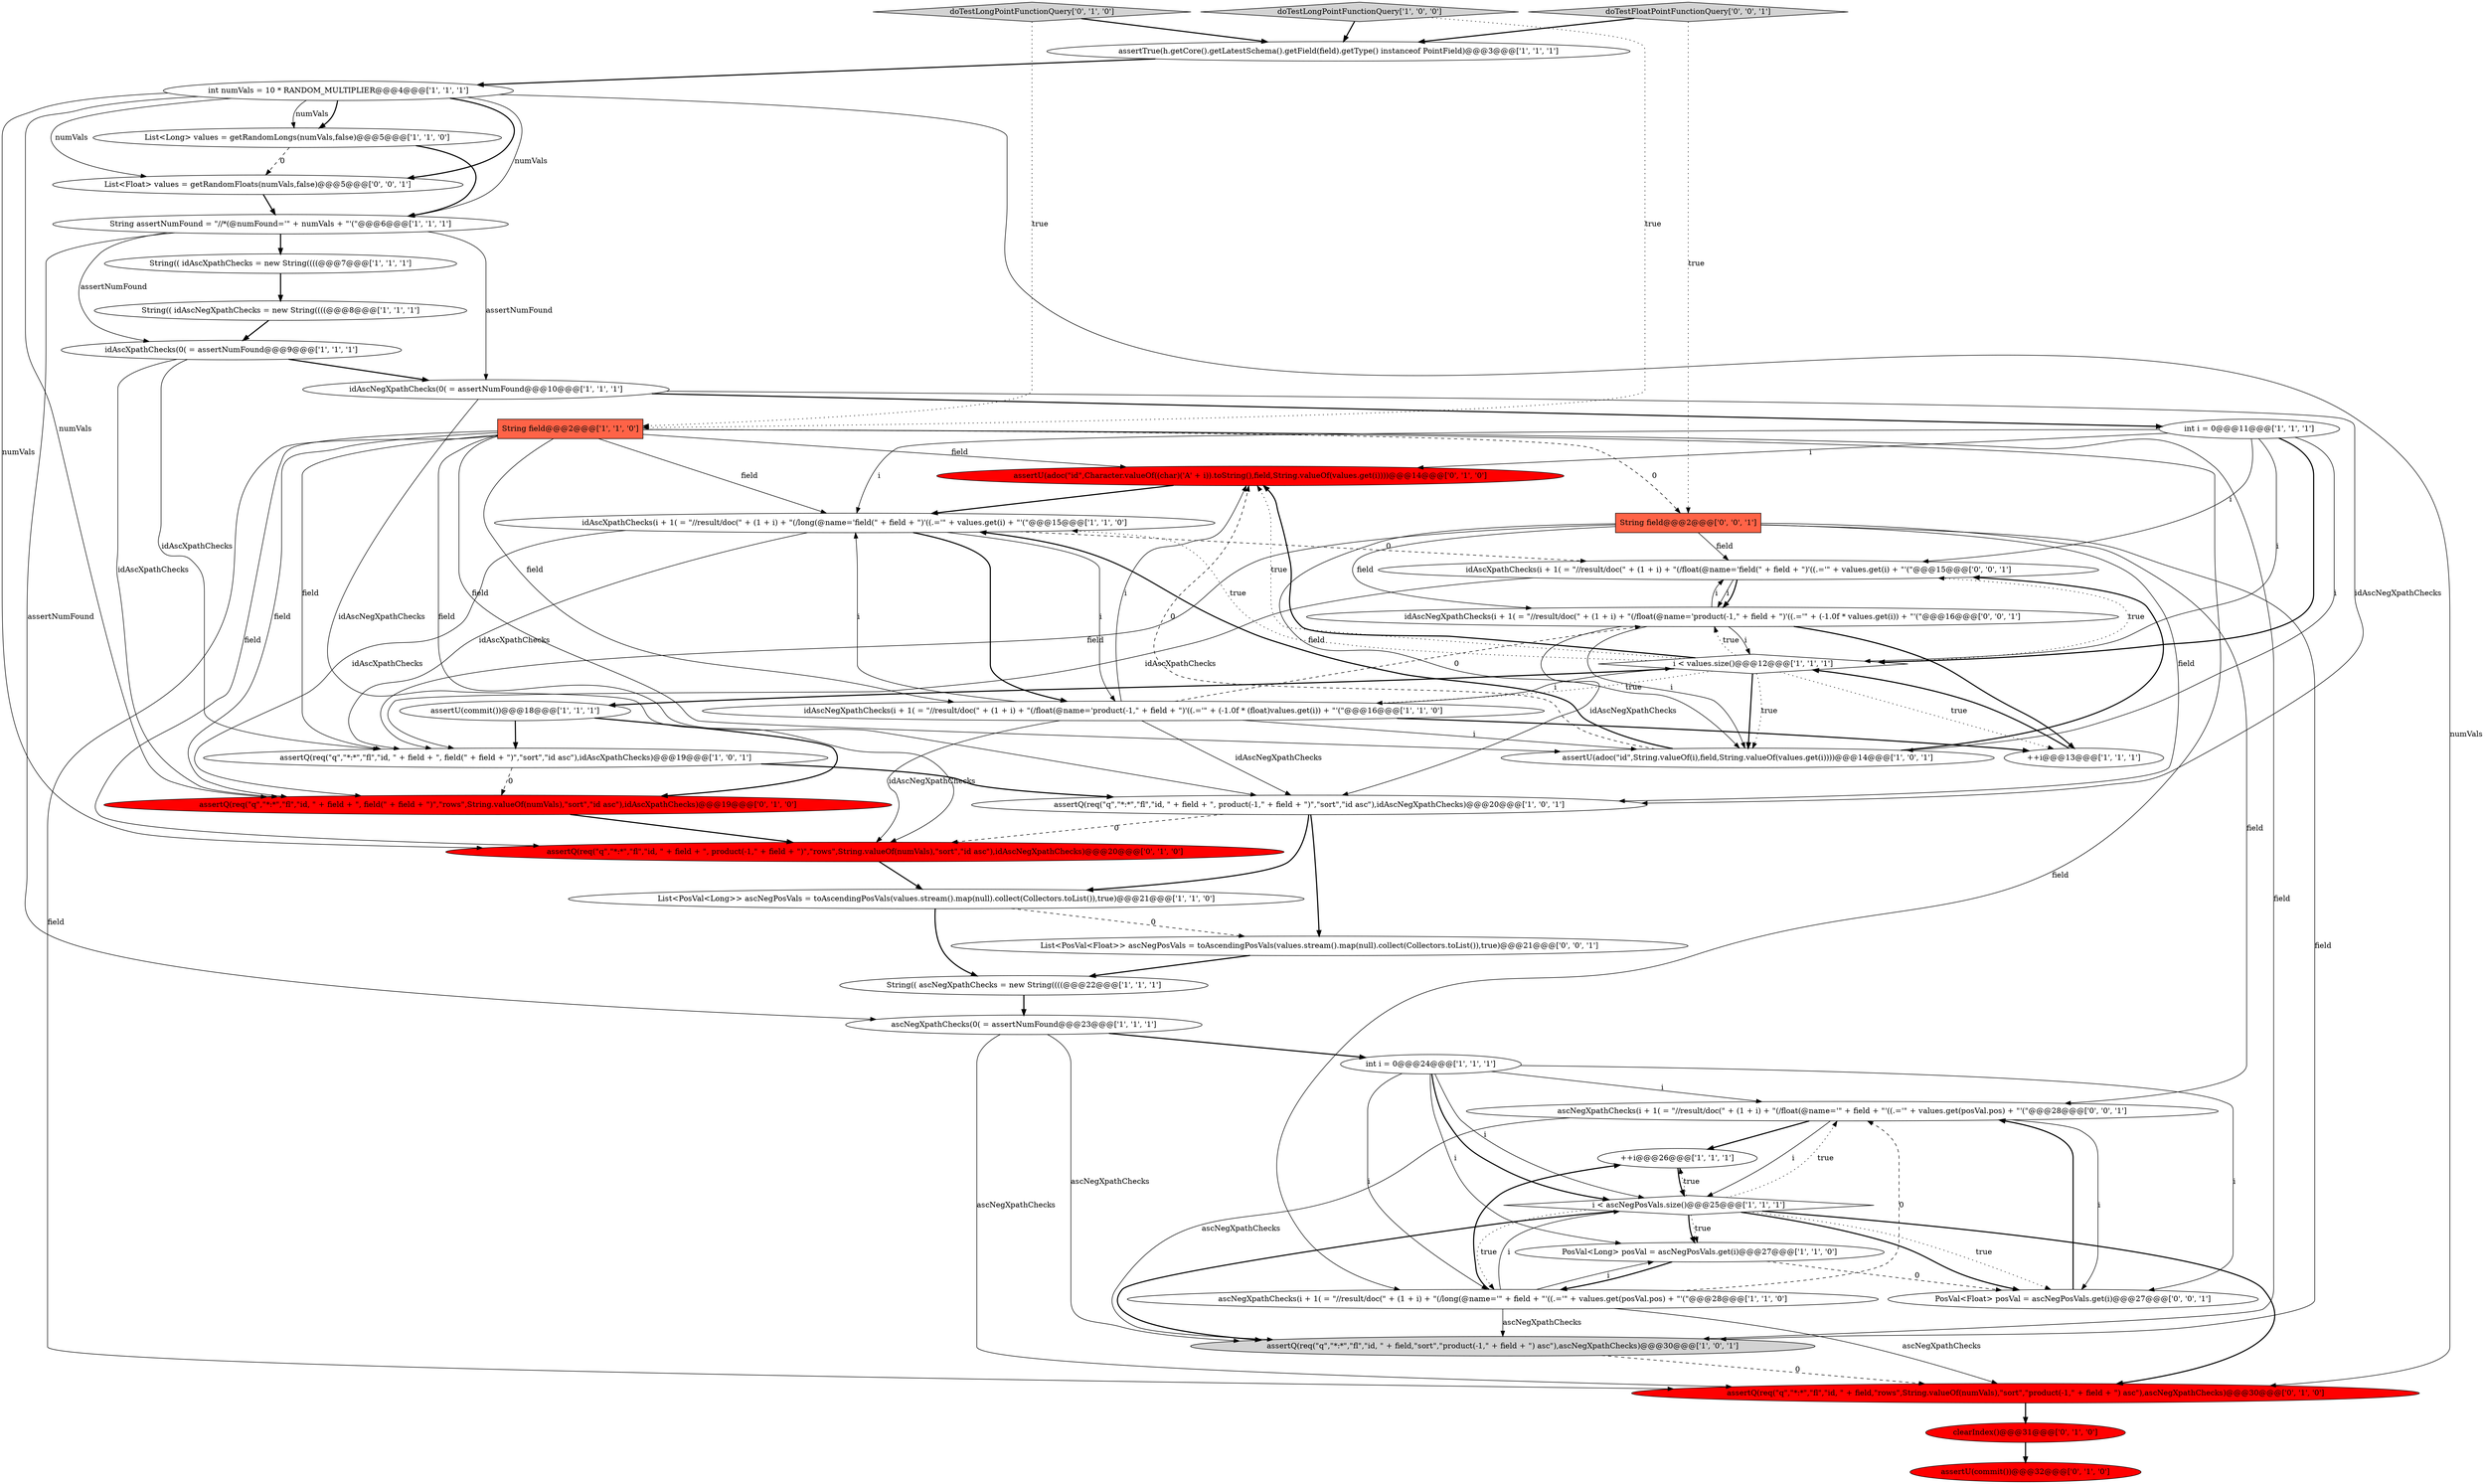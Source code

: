 digraph {
34 [style = filled, label = "assertQ(req(\"q\",\"*:*\",\"fl\",\"id, \" + field + \", product(-1,\" + field + \")\",\"rows\",String.valueOf(numVals),\"sort\",\"id asc\"),idAscNegXpathChecks)@@@20@@@['0', '1', '0']", fillcolor = red, shape = ellipse image = "AAA1AAABBB2BBB"];
26 [style = filled, label = "List<PosVal<Long>> ascNegPosVals = toAscendingPosVals(values.stream().map(null).collect(Collectors.toList()),true)@@@21@@@['1', '1', '0']", fillcolor = white, shape = ellipse image = "AAA0AAABBB1BBB"];
36 [style = filled, label = "ascNegXpathChecks(i + 1( = \"//result/doc(\" + (1 + i) + \"(/float(@name='\" + field + \"'((.='\" + values.get(posVal.pos) + \"'(\"@@@28@@@['0', '0', '1']", fillcolor = white, shape = ellipse image = "AAA0AAABBB3BBB"];
9 [style = filled, label = "ascNegXpathChecks(0( = assertNumFound@@@23@@@['1', '1', '1']", fillcolor = white, shape = ellipse image = "AAA0AAABBB1BBB"];
5 [style = filled, label = "doTestLongPointFunctionQuery['1', '0', '0']", fillcolor = lightgray, shape = diamond image = "AAA0AAABBB1BBB"];
13 [style = filled, label = "i < values.size()@@@12@@@['1', '1', '1']", fillcolor = white, shape = diamond image = "AAA0AAABBB1BBB"];
23 [style = filled, label = "idAscXpathChecks(0( = assertNumFound@@@9@@@['1', '1', '1']", fillcolor = white, shape = ellipse image = "AAA0AAABBB1BBB"];
27 [style = filled, label = "assertQ(req(\"q\",\"*:*\",\"fl\",\"id, \" + field + \", field(\" + field + \")\",\"sort\",\"id asc\"),idAscXpathChecks)@@@19@@@['1', '0', '1']", fillcolor = white, shape = ellipse image = "AAA0AAABBB1BBB"];
38 [style = filled, label = "idAscNegXpathChecks(i + 1( = \"//result/doc(\" + (1 + i) + \"(/float(@name='product(-1,\" + field + \")'((.='\" + (-1.0f * values.get(i)) + \"'(\"@@@16@@@['0', '0', '1']", fillcolor = white, shape = ellipse image = "AAA0AAABBB3BBB"];
11 [style = filled, label = "assertQ(req(\"q\",\"*:*\",\"fl\",\"id, \" + field + \", product(-1,\" + field + \")\",\"sort\",\"id asc\"),idAscNegXpathChecks)@@@20@@@['1', '0', '1']", fillcolor = white, shape = ellipse image = "AAA0AAABBB1BBB"];
15 [style = filled, label = "String(( idAscXpathChecks = new String((((@@@7@@@['1', '1', '1']", fillcolor = white, shape = ellipse image = "AAA0AAABBB1BBB"];
30 [style = filled, label = "assertU(adoc(\"id\",Character.valueOf((char)('A' + i)).toString(),field,String.valueOf(values.get(i))))@@@14@@@['0', '1', '0']", fillcolor = red, shape = ellipse image = "AAA1AAABBB2BBB"];
8 [style = filled, label = "String field@@@2@@@['1', '1', '0']", fillcolor = tomato, shape = box image = "AAA0AAABBB1BBB"];
10 [style = filled, label = "ascNegXpathChecks(i + 1( = \"//result/doc(\" + (1 + i) + \"(/long(@name='\" + field + \"'((.='\" + values.get(posVal.pos) + \"'(\"@@@28@@@['1', '1', '0']", fillcolor = white, shape = ellipse image = "AAA0AAABBB1BBB"];
35 [style = filled, label = "PosVal<Float> posVal = ascNegPosVals.get(i)@@@27@@@['0', '0', '1']", fillcolor = white, shape = ellipse image = "AAA0AAABBB3BBB"];
41 [style = filled, label = "String field@@@2@@@['0', '0', '1']", fillcolor = tomato, shape = box image = "AAA0AAABBB3BBB"];
1 [style = filled, label = "String(( ascNegXpathChecks = new String((((@@@22@@@['1', '1', '1']", fillcolor = white, shape = ellipse image = "AAA0AAABBB1BBB"];
17 [style = filled, label = "++i@@@26@@@['1', '1', '1']", fillcolor = white, shape = ellipse image = "AAA0AAABBB1BBB"];
4 [style = filled, label = "idAscXpathChecks(i + 1( = \"//result/doc(\" + (1 + i) + \"(/long(@name='field(\" + field + \")'((.='\" + values.get(i) + \"'(\"@@@15@@@['1', '1', '0']", fillcolor = white, shape = ellipse image = "AAA0AAABBB1BBB"];
22 [style = filled, label = "assertTrue(h.getCore().getLatestSchema().getField(field).getType() instanceof PointField)@@@3@@@['1', '1', '1']", fillcolor = white, shape = ellipse image = "AAA0AAABBB1BBB"];
2 [style = filled, label = "assertQ(req(\"q\",\"*:*\",\"fl\",\"id, \" + field,\"sort\",\"product(-1,\" + field + \") asc\"),ascNegXpathChecks)@@@30@@@['1', '0', '1']", fillcolor = lightgray, shape = ellipse image = "AAA0AAABBB1BBB"];
24 [style = filled, label = "assertU(commit())@@@18@@@['1', '1', '1']", fillcolor = white, shape = ellipse image = "AAA0AAABBB1BBB"];
39 [style = filled, label = "doTestFloatPointFunctionQuery['0', '0', '1']", fillcolor = lightgray, shape = diamond image = "AAA0AAABBB3BBB"];
19 [style = filled, label = "int i = 0@@@11@@@['1', '1', '1']", fillcolor = white, shape = ellipse image = "AAA0AAABBB1BBB"];
20 [style = filled, label = "int numVals = 10 * RANDOM_MULTIPLIER@@@4@@@['1', '1', '1']", fillcolor = white, shape = ellipse image = "AAA0AAABBB1BBB"];
6 [style = filled, label = "i < ascNegPosVals.size()@@@25@@@['1', '1', '1']", fillcolor = white, shape = diamond image = "AAA0AAABBB1BBB"];
42 [style = filled, label = "idAscXpathChecks(i + 1( = \"//result/doc(\" + (1 + i) + \"(/float(@name='field(\" + field + \")'((.='\" + values.get(i) + \"'(\"@@@15@@@['0', '0', '1']", fillcolor = white, shape = ellipse image = "AAA0AAABBB3BBB"];
28 [style = filled, label = "assertQ(req(\"q\",\"*:*\",\"fl\",\"id, \" + field,\"rows\",String.valueOf(numVals),\"sort\",\"product(-1,\" + field + \") asc\"),ascNegXpathChecks)@@@30@@@['0', '1', '0']", fillcolor = red, shape = ellipse image = "AAA1AAABBB2BBB"];
33 [style = filled, label = "assertQ(req(\"q\",\"*:*\",\"fl\",\"id, \" + field + \", field(\" + field + \")\",\"rows\",String.valueOf(numVals),\"sort\",\"id asc\"),idAscXpathChecks)@@@19@@@['0', '1', '0']", fillcolor = red, shape = ellipse image = "AAA1AAABBB2BBB"];
31 [style = filled, label = "assertU(commit())@@@32@@@['0', '1', '0']", fillcolor = red, shape = ellipse image = "AAA1AAABBB2BBB"];
37 [style = filled, label = "List<PosVal<Float>> ascNegPosVals = toAscendingPosVals(values.stream().map(null).collect(Collectors.toList()),true)@@@21@@@['0', '0', '1']", fillcolor = white, shape = ellipse image = "AAA0AAABBB3BBB"];
16 [style = filled, label = "List<Long> values = getRandomLongs(numVals,false)@@@5@@@['1', '1', '0']", fillcolor = white, shape = ellipse image = "AAA0AAABBB1BBB"];
12 [style = filled, label = "idAscNegXpathChecks(0( = assertNumFound@@@10@@@['1', '1', '1']", fillcolor = white, shape = ellipse image = "AAA0AAABBB1BBB"];
32 [style = filled, label = "clearIndex()@@@31@@@['0', '1', '0']", fillcolor = red, shape = ellipse image = "AAA1AAABBB2BBB"];
7 [style = filled, label = "String(( idAscNegXpathChecks = new String((((@@@8@@@['1', '1', '1']", fillcolor = white, shape = ellipse image = "AAA0AAABBB1BBB"];
14 [style = filled, label = "assertU(adoc(\"id\",String.valueOf(i),field,String.valueOf(values.get(i))))@@@14@@@['1', '0', '1']", fillcolor = white, shape = ellipse image = "AAA0AAABBB1BBB"];
29 [style = filled, label = "doTestLongPointFunctionQuery['0', '1', '0']", fillcolor = lightgray, shape = diamond image = "AAA0AAABBB2BBB"];
25 [style = filled, label = "String assertNumFound = \"//*(@numFound='\" + numVals + \"'(\"@@@6@@@['1', '1', '1']", fillcolor = white, shape = ellipse image = "AAA0AAABBB1BBB"];
18 [style = filled, label = "PosVal<Long> posVal = ascNegPosVals.get(i)@@@27@@@['1', '1', '0']", fillcolor = white, shape = ellipse image = "AAA0AAABBB1BBB"];
0 [style = filled, label = "int i = 0@@@24@@@['1', '1', '1']", fillcolor = white, shape = ellipse image = "AAA0AAABBB1BBB"];
21 [style = filled, label = "++i@@@13@@@['1', '1', '1']", fillcolor = white, shape = ellipse image = "AAA0AAABBB1BBB"];
40 [style = filled, label = "List<Float> values = getRandomFloats(numVals,false)@@@5@@@['0', '0', '1']", fillcolor = white, shape = ellipse image = "AAA0AAABBB3BBB"];
3 [style = filled, label = "idAscNegXpathChecks(i + 1( = \"//result/doc(\" + (1 + i) + \"(/float(@name='product(-1,\" + field + \")'((.='\" + (-1.0f * (float)values.get(i)) + \"'(\"@@@16@@@['1', '1', '0']", fillcolor = white, shape = ellipse image = "AAA0AAABBB1BBB"];
9->2 [style = solid, label="ascNegXpathChecks"];
6->35 [style = bold, label=""];
0->18 [style = solid, label="i"];
10->36 [style = dashed, label="0"];
40->25 [style = bold, label=""];
25->23 [style = solid, label="assertNumFound"];
10->17 [style = bold, label=""];
8->2 [style = solid, label="field"];
29->8 [style = dotted, label="true"];
3->4 [style = solid, label="i"];
6->18 [style = dotted, label="true"];
20->16 [style = bold, label=""];
34->26 [style = bold, label=""];
13->21 [style = dotted, label="true"];
8->30 [style = solid, label="field"];
25->15 [style = bold, label=""];
41->2 [style = solid, label="field"];
4->27 [style = solid, label="idAscXpathChecks"];
23->12 [style = bold, label=""];
3->30 [style = solid, label="i"];
41->14 [style = solid, label="field"];
3->14 [style = solid, label="i"];
36->17 [style = bold, label=""];
13->14 [style = bold, label=""];
24->27 [style = bold, label=""];
13->4 [style = dotted, label="true"];
21->13 [style = bold, label=""];
4->3 [style = bold, label=""];
13->3 [style = dotted, label="true"];
36->6 [style = solid, label="i"];
37->1 [style = bold, label=""];
8->28 [style = solid, label="field"];
26->1 [style = bold, label=""];
3->38 [style = dashed, label="0"];
20->28 [style = solid, label="numVals"];
23->33 [style = solid, label="idAscXpathChecks"];
11->37 [style = bold, label=""];
3->13 [style = solid, label="i"];
38->14 [style = solid, label="i"];
20->40 [style = solid, label="numVals"];
10->6 [style = solid, label="i"];
36->2 [style = solid, label="ascNegXpathChecks"];
6->2 [style = bold, label=""];
39->22 [style = bold, label=""];
19->13 [style = bold, label=""];
27->11 [style = bold, label=""];
22->20 [style = bold, label=""];
25->12 [style = solid, label="assertNumFound"];
41->38 [style = solid, label="field"];
7->23 [style = bold, label=""];
2->28 [style = dashed, label="0"];
19->4 [style = solid, label="i"];
38->42 [style = solid, label="i"];
25->9 [style = solid, label="assertNumFound"];
5->8 [style = dotted, label="true"];
12->11 [style = solid, label="idAscNegXpathChecks"];
41->11 [style = solid, label="field"];
5->22 [style = bold, label=""];
0->6 [style = solid, label="i"];
32->31 [style = bold, label=""];
42->38 [style = bold, label=""];
16->40 [style = dashed, label="0"];
8->10 [style = solid, label="field"];
42->38 [style = solid, label="i"];
11->26 [style = bold, label=""];
14->4 [style = bold, label=""];
23->27 [style = solid, label="idAscXpathChecks"];
12->34 [style = solid, label="idAscNegXpathChecks"];
13->24 [style = bold, label=""];
17->6 [style = bold, label=""];
6->18 [style = bold, label=""];
20->25 [style = solid, label="numVals"];
11->34 [style = dashed, label="0"];
14->42 [style = bold, label=""];
20->16 [style = solid, label="numVals"];
41->36 [style = solid, label="field"];
20->33 [style = solid, label="numVals"];
19->30 [style = solid, label="i"];
4->3 [style = solid, label="i"];
13->38 [style = dotted, label="true"];
8->41 [style = dashed, label="0"];
1->9 [style = bold, label=""];
28->32 [style = bold, label=""];
0->36 [style = solid, label="i"];
3->34 [style = solid, label="idAscNegXpathChecks"];
0->10 [style = solid, label="i"];
24->33 [style = bold, label=""];
6->10 [style = dotted, label="true"];
13->30 [style = dotted, label="true"];
19->13 [style = solid, label="i"];
38->13 [style = solid, label="i"];
18->10 [style = bold, label=""];
26->37 [style = dashed, label="0"];
41->42 [style = solid, label="field"];
3->21 [style = bold, label=""];
9->28 [style = solid, label="ascNegXpathChecks"];
13->14 [style = dotted, label="true"];
36->35 [style = solid, label="i"];
27->33 [style = dashed, label="0"];
8->34 [style = solid, label="field"];
6->36 [style = dotted, label="true"];
9->0 [style = bold, label=""];
15->7 [style = bold, label=""];
38->11 [style = solid, label="idAscNegXpathChecks"];
0->6 [style = bold, label=""];
19->14 [style = solid, label="i"];
42->27 [style = solid, label="idAscXpathChecks"];
10->18 [style = solid, label="i"];
3->11 [style = solid, label="idAscNegXpathChecks"];
41->27 [style = solid, label="field"];
16->25 [style = bold, label=""];
13->42 [style = dotted, label="true"];
13->30 [style = bold, label=""];
8->11 [style = solid, label="field"];
6->17 [style = dotted, label="true"];
18->35 [style = dashed, label="0"];
10->28 [style = solid, label="ascNegXpathChecks"];
20->40 [style = bold, label=""];
8->33 [style = solid, label="field"];
19->42 [style = solid, label="i"];
20->34 [style = solid, label="numVals"];
30->4 [style = bold, label=""];
8->27 [style = solid, label="field"];
39->41 [style = dotted, label="true"];
8->4 [style = solid, label="field"];
0->35 [style = solid, label="i"];
14->30 [style = dashed, label="0"];
4->42 [style = dashed, label="0"];
6->35 [style = dotted, label="true"];
8->3 [style = solid, label="field"];
38->21 [style = bold, label=""];
29->22 [style = bold, label=""];
10->2 [style = solid, label="ascNegXpathChecks"];
35->36 [style = bold, label=""];
12->19 [style = bold, label=""];
4->33 [style = solid, label="idAscXpathChecks"];
33->34 [style = bold, label=""];
8->14 [style = solid, label="field"];
6->28 [style = bold, label=""];
}
